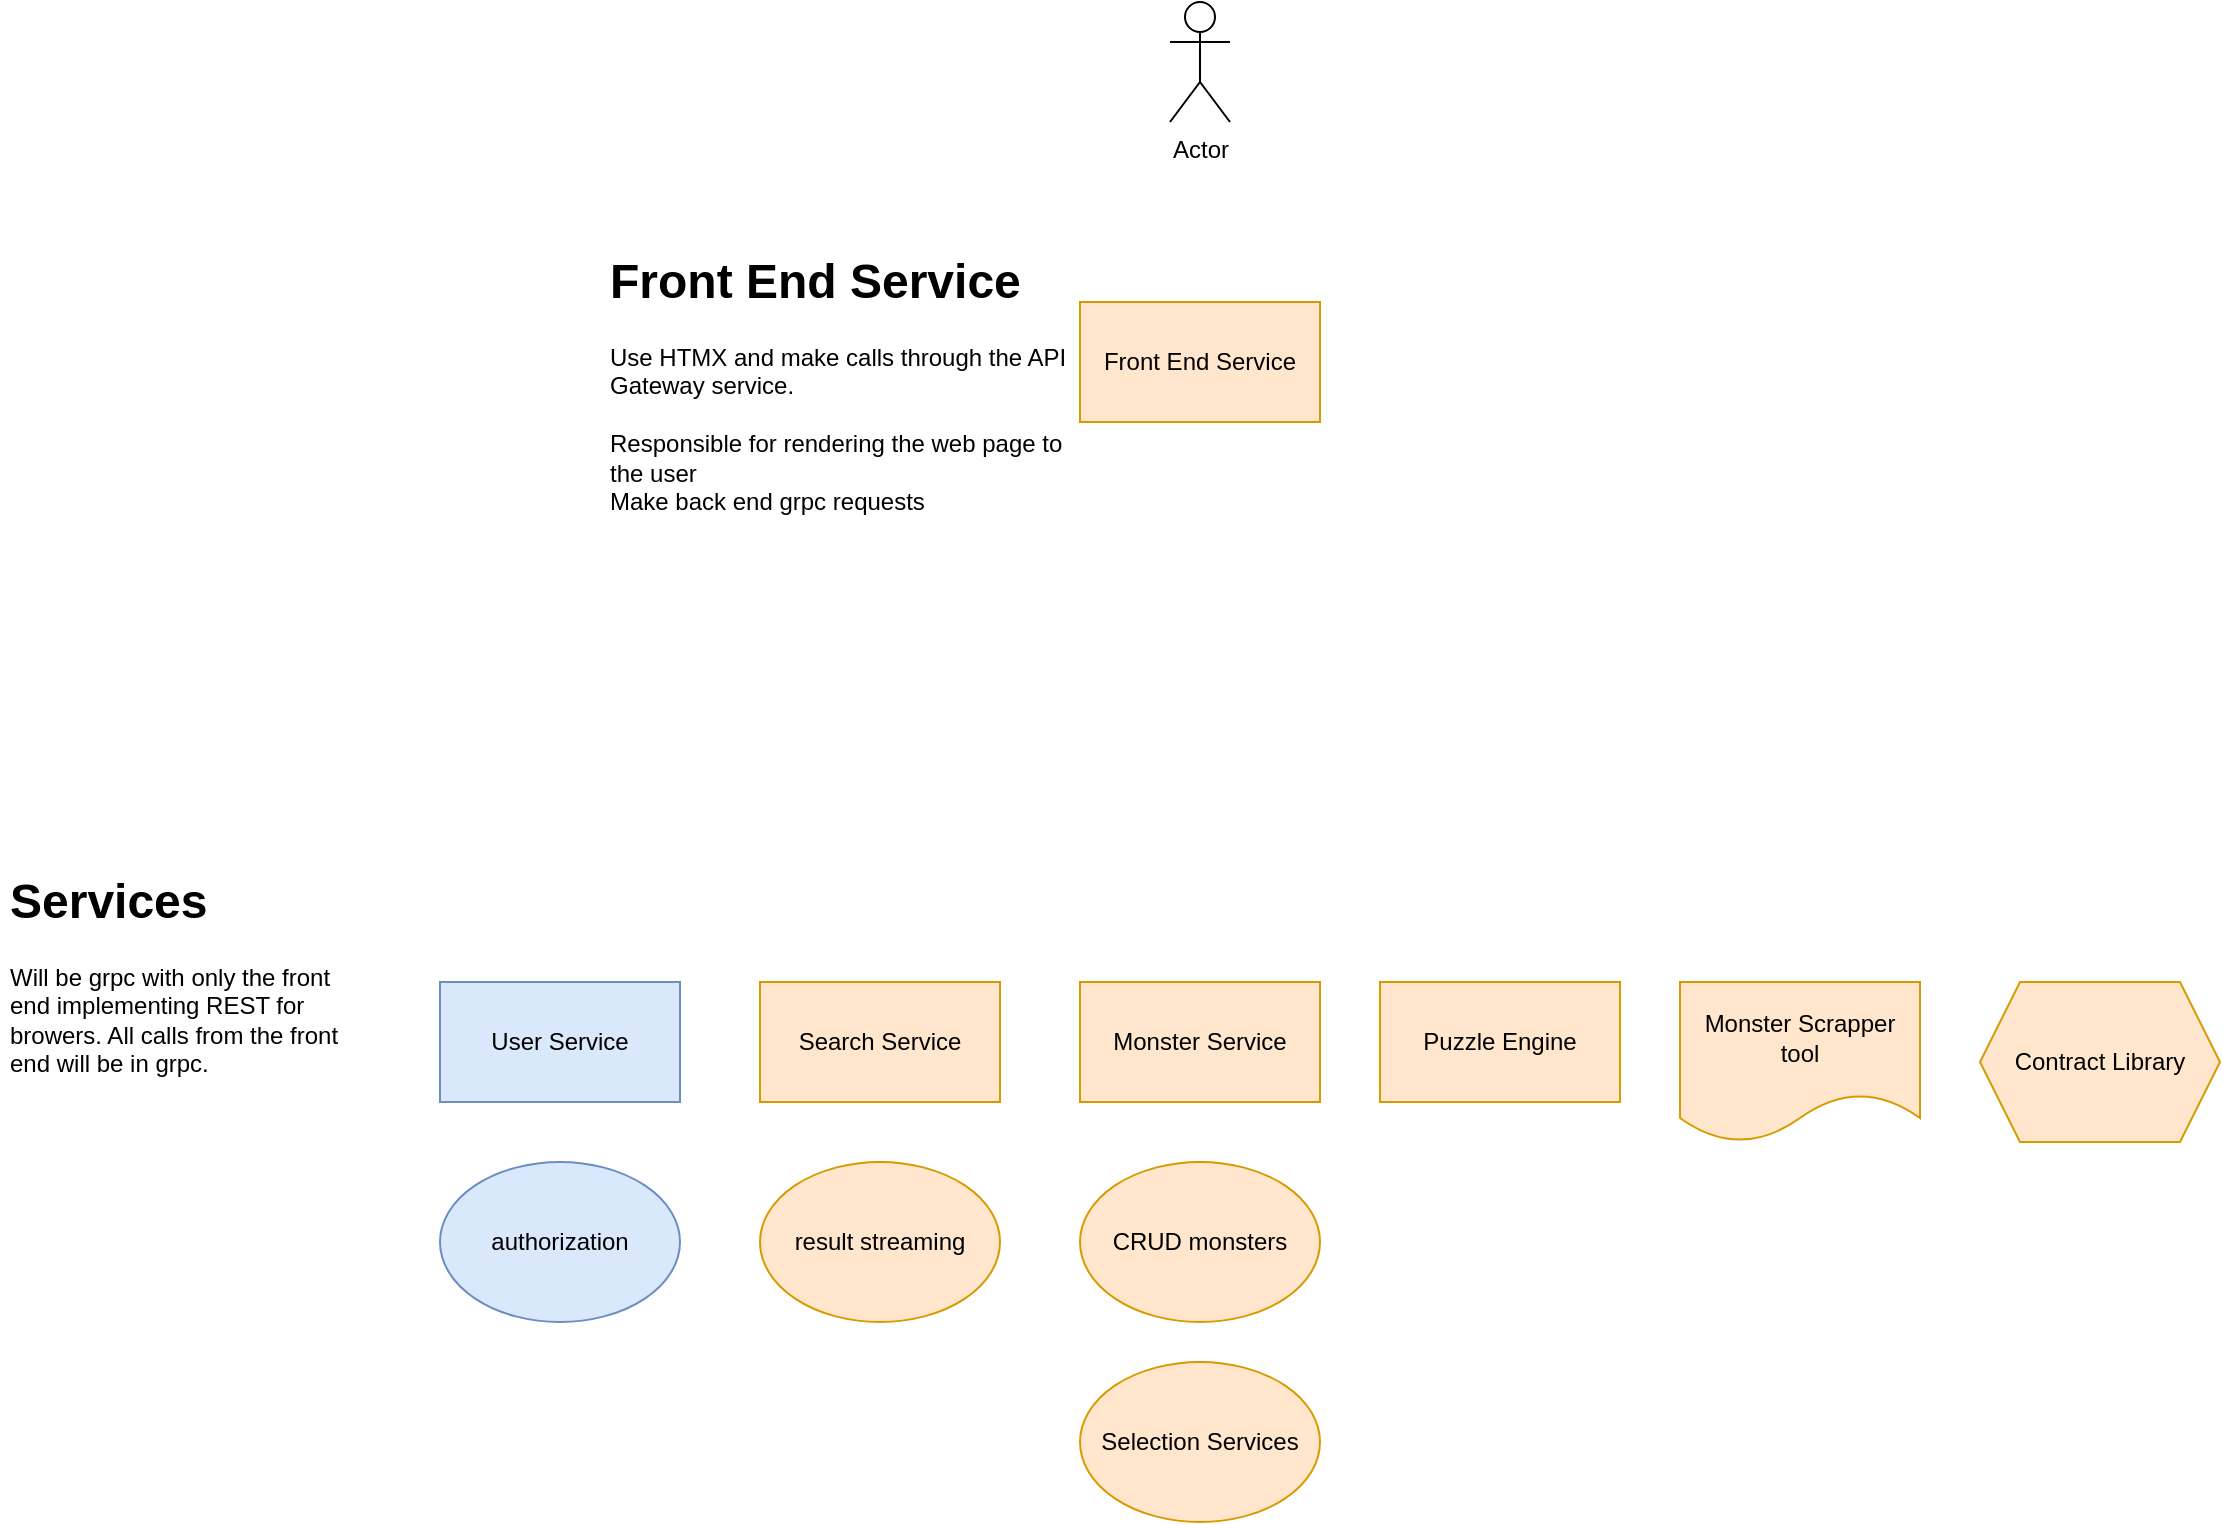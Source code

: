 <mxfile version="23.1.7" type="device" pages="2">
  <diagram name="Services" id="A8EMjc6KXXFbF24FhkTX">
    <mxGraphModel dx="2336" dy="1031" grid="1" gridSize="10" guides="1" tooltips="1" connect="1" arrows="1" fold="1" page="1" pageScale="1" pageWidth="850" pageHeight="1100" math="0" shadow="0">
      <root>
        <mxCell id="0" />
        <mxCell id="1" parent="0" />
        <mxCell id="Phx5O17Z-lk2OUaIVUPk-3" value="Search Service" style="rounded=0;whiteSpace=wrap;html=1;fillColor=#ffe6cc;strokeColor=#d79b00;" vertex="1" parent="1">
          <mxGeometry x="100" y="520" width="120" height="60" as="geometry" />
        </mxCell>
        <mxCell id="Phx5O17Z-lk2OUaIVUPk-5" value="User Service" style="rounded=0;whiteSpace=wrap;html=1;fillColor=#dae8fc;strokeColor=#6c8ebf;" vertex="1" parent="1">
          <mxGeometry x="-60" y="520" width="120" height="60" as="geometry" />
        </mxCell>
        <mxCell id="Phx5O17Z-lk2OUaIVUPk-6" value="Actor" style="shape=umlActor;verticalLabelPosition=bottom;verticalAlign=top;html=1;outlineConnect=0;" vertex="1" parent="1">
          <mxGeometry x="305" y="30" width="30" height="60" as="geometry" />
        </mxCell>
        <mxCell id="Phx5O17Z-lk2OUaIVUPk-7" value="Front End Service" style="rounded=0;whiteSpace=wrap;html=1;fillColor=#ffe6cc;strokeColor=#d79b00;" vertex="1" parent="1">
          <mxGeometry x="260" y="180" width="120" height="60" as="geometry" />
        </mxCell>
        <mxCell id="Phx5O17Z-lk2OUaIVUPk-15" value="&lt;h1&gt;Front End Service&lt;br&gt;&lt;/h1&gt;&lt;p&gt;Use HTMX and make calls through the API Gateway service.&lt;br&gt;&lt;br&gt;Responsible for rendering the web page to the user&lt;br&gt;Make back end grpc requests&lt;/p&gt;&lt;p&gt;&lt;br&gt;&lt;/p&gt;" style="text;html=1;spacing=5;spacingTop=-20;whiteSpace=wrap;overflow=hidden;rounded=0;" vertex="1" parent="1">
          <mxGeometry x="20" y="150" width="240" height="180" as="geometry" />
        </mxCell>
        <mxCell id="Phx5O17Z-lk2OUaIVUPk-17" value="Monster Service" style="rounded=0;whiteSpace=wrap;html=1;fillColor=#ffe6cc;strokeColor=#d79b00;" vertex="1" parent="1">
          <mxGeometry x="260" y="520" width="120" height="60" as="geometry" />
        </mxCell>
        <mxCell id="Phx5O17Z-lk2OUaIVUPk-22" value="&lt;h1&gt;Services&lt;br&gt;&lt;/h1&gt;&lt;p&gt;Will be grpc with only the front end implementing REST for browers. All calls from the front end will be in grpc.&lt;br&gt;&lt;/p&gt;" style="text;html=1;spacing=5;spacingTop=-20;whiteSpace=wrap;overflow=hidden;rounded=0;" vertex="1" parent="1">
          <mxGeometry x="-280" y="460" width="190" height="120" as="geometry" />
        </mxCell>
        <mxCell id="Phx5O17Z-lk2OUaIVUPk-24" value="authorization" style="ellipse;whiteSpace=wrap;html=1;fillColor=#dae8fc;strokeColor=#6c8ebf;" vertex="1" parent="1">
          <mxGeometry x="-60" y="610" width="120" height="80" as="geometry" />
        </mxCell>
        <mxCell id="Phx5O17Z-lk2OUaIVUPk-25" value="result streaming" style="ellipse;whiteSpace=wrap;html=1;fillColor=#ffe6cc;strokeColor=#d79b00;" vertex="1" parent="1">
          <mxGeometry x="100" y="610" width="120" height="80" as="geometry" />
        </mxCell>
        <mxCell id="Phx5O17Z-lk2OUaIVUPk-26" value="CRUD monsters" style="ellipse;whiteSpace=wrap;html=1;fillColor=#ffe6cc;strokeColor=#d79b00;" vertex="1" parent="1">
          <mxGeometry x="260" y="610" width="120" height="80" as="geometry" />
        </mxCell>
        <mxCell id="Phx5O17Z-lk2OUaIVUPk-27" value="Monster Scrapper tool" style="shape=document;whiteSpace=wrap;html=1;boundedLbl=1;fillColor=#ffe6cc;strokeColor=#d79b00;" vertex="1" parent="1">
          <mxGeometry x="560" y="520" width="120" height="80" as="geometry" />
        </mxCell>
        <mxCell id="Phx5O17Z-lk2OUaIVUPk-28" value="Selection Services" style="ellipse;whiteSpace=wrap;html=1;fillColor=#ffe6cc;strokeColor=#d79b00;" vertex="1" parent="1">
          <mxGeometry x="260" y="710" width="120" height="80" as="geometry" />
        </mxCell>
        <mxCell id="Phx5O17Z-lk2OUaIVUPk-29" value="Puzzle Engine" style="rounded=0;whiteSpace=wrap;html=1;fillColor=#ffe6cc;strokeColor=#d79b00;" vertex="1" parent="1">
          <mxGeometry x="410" y="520" width="120" height="60" as="geometry" />
        </mxCell>
        <mxCell id="Rk2qm_qsLm5lbP_SRgNX-1" value="Contract Library" style="shape=hexagon;perimeter=hexagonPerimeter2;whiteSpace=wrap;html=1;fixedSize=1;fillColor=#ffe6cc;strokeColor=#d79b00;" vertex="1" parent="1">
          <mxGeometry x="710" y="520" width="120" height="80" as="geometry" />
        </mxCell>
      </root>
    </mxGraphModel>
  </diagram>
  <diagram id="54TwhWkCk7y8nXMJlLyj" name="UserFlow">
    <mxGraphModel dx="1263" dy="876" grid="1" gridSize="10" guides="1" tooltips="1" connect="1" arrows="1" fold="1" page="1" pageScale="1" pageWidth="850" pageHeight="1100" math="0" shadow="0">
      <root>
        <mxCell id="0" />
        <mxCell id="1" parent="0" />
        <mxCell id="oGypFT1uC1wswg84BPtH-6" style="edgeStyle=orthogonalEdgeStyle;rounded=0;orthogonalLoop=1;jettySize=auto;html=1;" edge="1" parent="1" source="oGypFT1uC1wswg84BPtH-1" target="oGypFT1uC1wswg84BPtH-2">
          <mxGeometry relative="1" as="geometry" />
        </mxCell>
        <mxCell id="oGypFT1uC1wswg84BPtH-17" style="edgeStyle=orthogonalEdgeStyle;rounded=0;orthogonalLoop=1;jettySize=auto;html=1;entryX=0.25;entryY=1;entryDx=0;entryDy=0;" edge="1" parent="1" source="oGypFT1uC1wswg84BPtH-1" target="oGypFT1uC1wswg84BPtH-14">
          <mxGeometry relative="1" as="geometry" />
        </mxCell>
        <mxCell id="oGypFT1uC1wswg84BPtH-1" value="Load puzzle" style="rounded=1;whiteSpace=wrap;html=1;fillColor=#ffe6cc;strokeColor=#d79b00;" vertex="1" parent="1">
          <mxGeometry x="80" y="280" width="120" height="60" as="geometry" />
        </mxCell>
        <mxCell id="oGypFT1uC1wswg84BPtH-7" style="edgeStyle=orthogonalEdgeStyle;rounded=0;orthogonalLoop=1;jettySize=auto;html=1;" edge="1" parent="1" source="oGypFT1uC1wswg84BPtH-2" target="oGypFT1uC1wswg84BPtH-3">
          <mxGeometry relative="1" as="geometry" />
        </mxCell>
        <mxCell id="oGypFT1uC1wswg84BPtH-2" value="Stream search results" style="rounded=1;whiteSpace=wrap;html=1;fillColor=#ffe6cc;strokeColor=#d79b00;" vertex="1" parent="1">
          <mxGeometry x="240" y="280" width="120" height="60" as="geometry" />
        </mxCell>
        <mxCell id="oGypFT1uC1wswg84BPtH-8" style="edgeStyle=orthogonalEdgeStyle;rounded=0;orthogonalLoop=1;jettySize=auto;html=1;" edge="1" parent="1" source="oGypFT1uC1wswg84BPtH-3">
          <mxGeometry relative="1" as="geometry">
            <mxPoint x="500" y="270" as="targetPoint" />
          </mxGeometry>
        </mxCell>
        <mxCell id="oGypFT1uC1wswg84BPtH-9" style="edgeStyle=orthogonalEdgeStyle;rounded=0;orthogonalLoop=1;jettySize=auto;html=1;" edge="1" parent="1" source="oGypFT1uC1wswg84BPtH-3">
          <mxGeometry relative="1" as="geometry">
            <mxPoint x="440" y="350" as="targetPoint" />
          </mxGeometry>
        </mxCell>
        <mxCell id="oGypFT1uC1wswg84BPtH-10" style="edgeStyle=orthogonalEdgeStyle;rounded=0;orthogonalLoop=1;jettySize=auto;html=1;entryX=0;entryY=0.5;entryDx=0;entryDy=0;" edge="1" parent="1" source="oGypFT1uC1wswg84BPtH-3" target="oGypFT1uC1wswg84BPtH-4">
          <mxGeometry relative="1" as="geometry" />
        </mxCell>
        <mxCell id="oGypFT1uC1wswg84BPtH-3" value="Submit answer" style="rounded=1;whiteSpace=wrap;html=1;fillColor=#ffe6cc;strokeColor=#d79b00;" vertex="1" parent="1">
          <mxGeometry x="410" y="280" width="120" height="60" as="geometry" />
        </mxCell>
        <mxCell id="oGypFT1uC1wswg84BPtH-4" value="Report Results" style="rounded=1;whiteSpace=wrap;html=1;fillColor=#ffe6cc;strokeColor=#d79b00;" vertex="1" parent="1">
          <mxGeometry x="570" y="280" width="120" height="60" as="geometry" />
        </mxCell>
        <mxCell id="oGypFT1uC1wswg84BPtH-11" value="Create account" style="rounded=1;whiteSpace=wrap;html=1;fillColor=#f5f5f5;fontColor=#333333;strokeColor=#666666;" vertex="1" parent="1">
          <mxGeometry x="570" y="360" width="120" height="60" as="geometry" />
        </mxCell>
        <mxCell id="oGypFT1uC1wswg84BPtH-13" style="edgeStyle=orthogonalEdgeStyle;rounded=0;orthogonalLoop=1;jettySize=auto;html=1;entryX=0;entryY=0.617;entryDx=0;entryDy=0;entryPerimeter=0;" edge="1" parent="1" source="oGypFT1uC1wswg84BPtH-3" target="oGypFT1uC1wswg84BPtH-11">
          <mxGeometry relative="1" as="geometry" />
        </mxCell>
        <mxCell id="oGypFT1uC1wswg84BPtH-15" style="edgeStyle=orthogonalEdgeStyle;rounded=0;orthogonalLoop=1;jettySize=auto;html=1;" edge="1" parent="1" source="oGypFT1uC1wswg84BPtH-14" target="oGypFT1uC1wswg84BPtH-2">
          <mxGeometry relative="1" as="geometry" />
        </mxCell>
        <mxCell id="oGypFT1uC1wswg84BPtH-14" value="Login" style="rounded=1;whiteSpace=wrap;html=1;fillColor=#f5f5f5;fontColor=#333333;strokeColor=#666666;" vertex="1" parent="1">
          <mxGeometry x="160" y="150" width="120" height="60" as="geometry" />
        </mxCell>
        <mxCell id="oGypFT1uC1wswg84BPtH-19" style="edgeStyle=orthogonalEdgeStyle;rounded=0;orthogonalLoop=1;jettySize=auto;html=1;entryX=0;entryY=0.5;entryDx=0;entryDy=0;" edge="1" parent="1" source="oGypFT1uC1wswg84BPtH-18" target="oGypFT1uC1wswg84BPtH-1">
          <mxGeometry relative="1" as="geometry" />
        </mxCell>
        <mxCell id="oGypFT1uC1wswg84BPtH-18" value="&lt;div&gt;Nerd&lt;/div&gt;&lt;div&gt;&lt;br&gt;&lt;/div&gt;" style="shape=umlActor;verticalLabelPosition=bottom;verticalAlign=top;html=1;outlineConnect=0;" vertex="1" parent="1">
          <mxGeometry y="280" width="30" height="60" as="geometry" />
        </mxCell>
      </root>
    </mxGraphModel>
  </diagram>
</mxfile>
